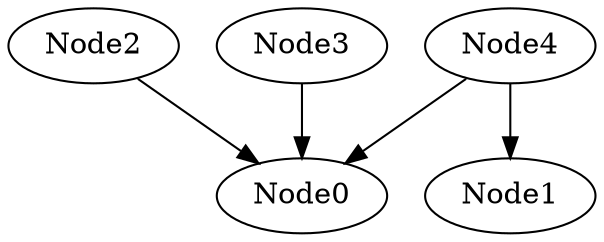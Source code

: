 // The Round Table
digraph {
	Node0
	Node1
	Node2
	Node3
	Node4
	Node2 -> Node0

	Node3 -> Node0

	Node4 -> Node0

	Node4 -> Node1

}
